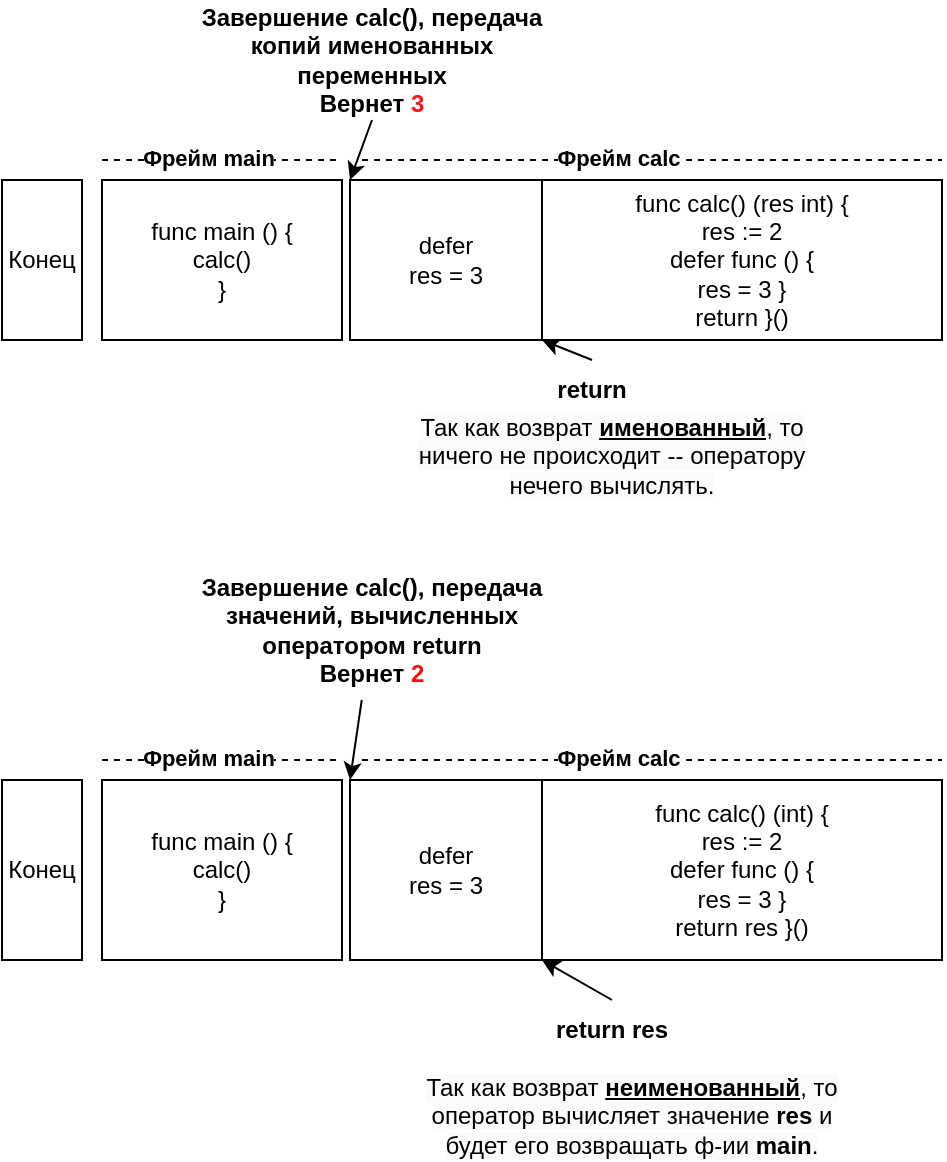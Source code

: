 <mxfile version="26.0.9">
  <diagram name="Страница — 1" id="EKbT9H11xAKmvvaZQ-oD">
    <mxGraphModel dx="830" dy="482" grid="1" gridSize="10" guides="1" tooltips="1" connect="1" arrows="1" fold="1" page="1" pageScale="1" pageWidth="827" pageHeight="1169" math="0" shadow="0">
      <root>
        <mxCell id="0" />
        <mxCell id="1" parent="0" />
        <mxCell id="ARzyhmSnk9Yb6O2nCcPT-1" value="func main () {&lt;div&gt;calc()&lt;/div&gt;&lt;div&gt;}&lt;/div&gt;" style="rounded=0;whiteSpace=wrap;html=1;" parent="1" vertex="1">
          <mxGeometry x="230" y="230" width="120" height="80" as="geometry" />
        </mxCell>
        <mxCell id="ARzyhmSnk9Yb6O2nCcPT-2" value="Конец" style="rounded=0;whiteSpace=wrap;html=1;" parent="1" vertex="1">
          <mxGeometry x="180" y="230" width="40" height="80" as="geometry" />
        </mxCell>
        <mxCell id="ARzyhmSnk9Yb6O2nCcPT-3" value="" style="endArrow=classic;html=1;rounded=0;entryX=1;entryY=1;entryDx=0;entryDy=0;exitX=0.5;exitY=0;exitDx=0;exitDy=0;" parent="1" source="ARzyhmSnk9Yb6O2nCcPT-4" target="ARzyhmSnk9Yb6O2nCcPT-7" edge="1">
          <mxGeometry width="50" height="50" relative="1" as="geometry">
            <mxPoint x="440" y="360" as="sourcePoint" />
            <mxPoint x="389.7" y="308.98" as="targetPoint" />
          </mxGeometry>
        </mxCell>
        <mxCell id="ARzyhmSnk9Yb6O2nCcPT-4" value="&lt;b&gt;return&lt;/b&gt;" style="text;html=1;align=center;verticalAlign=middle;whiteSpace=wrap;rounded=0;" parent="1" vertex="1">
          <mxGeometry x="450" y="320" width="50" height="30" as="geometry" />
        </mxCell>
        <mxCell id="ARzyhmSnk9Yb6O2nCcPT-5" value="&lt;span style=&quot;forced-color-adjust: none; color: rgb(0, 0, 0); font-family: Helvetica; font-size: 12px; font-style: normal; font-variant-ligatures: normal; font-variant-caps: normal; letter-spacing: normal; orphans: 2; text-indent: 0px; text-transform: none; widows: 2; word-spacing: 0px; -webkit-text-stroke-width: 0px; white-space: normal; background-color: rgb(251, 251, 251); text-decoration-thickness: initial; text-decoration-style: initial; text-decoration-color: initial;&quot;&gt;Так как возврат &lt;/span&gt;&lt;span style=&quot;forced-color-adjust: none; color: rgb(0, 0, 0); font-family: Helvetica; font-size: 12px; font-variant-ligatures: normal; font-variant-caps: normal; letter-spacing: normal; orphans: 2; text-indent: 0px; text-transform: none; widows: 2; word-spacing: 0px; -webkit-text-stroke-width: 0px; white-space: normal; background-color: rgb(251, 251, 251); text-decoration-thickness: initial; text-decoration-style: initial; text-decoration-color: initial;&quot;&gt;&lt;b style=&quot;&quot;&gt;&lt;u style=&quot;&quot;&gt;именованный&lt;/u&gt;&lt;/b&gt;&lt;/span&gt;&lt;span style=&quot;forced-color-adjust: none; color: rgb(0, 0, 0); font-family: Helvetica; font-size: 12px; font-style: normal; font-variant-ligatures: normal; font-variant-caps: normal; letter-spacing: normal; orphans: 2; text-indent: 0px; text-transform: none; widows: 2; word-spacing: 0px; -webkit-text-stroke-width: 0px; white-space: normal; background-color: rgb(251, 251, 251); text-decoration-thickness: initial; text-decoration-style: initial; text-decoration-color: initial;&quot;&gt;, то ничего не происходит -- оператору нечего вычислять.&lt;/span&gt;" style="text;whiteSpace=wrap;html=1;align=center;" parent="1" vertex="1">
          <mxGeometry x="370" y="340" width="230" height="40" as="geometry" />
        </mxCell>
        <mxCell id="ARzyhmSnk9Yb6O2nCcPT-6" value="func calc() (res int) {&lt;div&gt;res := 2&lt;/div&gt;&lt;div&gt;defer func () {&lt;div&gt;res = 3&amp;nbsp;&lt;span style=&quot;background-color: transparent; color: light-dark(rgb(0, 0, 0), rgb(255, 255, 255));&quot;&gt;}&lt;/span&gt;&lt;/div&gt;&lt;/div&gt;&lt;div&gt;return&amp;nbsp;&lt;span style=&quot;background-color: transparent; color: light-dark(rgb(0, 0, 0), rgb(255, 255, 255));&quot;&gt;}()&lt;/span&gt;&lt;/div&gt;" style="rounded=0;whiteSpace=wrap;html=1;" parent="1" vertex="1">
          <mxGeometry x="450" y="230" width="200" height="80" as="geometry" />
        </mxCell>
        <mxCell id="ARzyhmSnk9Yb6O2nCcPT-7" value="defer&lt;br&gt;&lt;span style=&quot;background-color: transparent; color: light-dark(rgb(0, 0, 0), rgb(255, 255, 255));&quot;&gt;res = 3&lt;/span&gt;" style="rounded=0;whiteSpace=wrap;html=1;" parent="1" vertex="1">
          <mxGeometry x="354" y="230" width="96" height="80" as="geometry" />
        </mxCell>
        <mxCell id="ARzyhmSnk9Yb6O2nCcPT-8" value="" style="endArrow=classic;html=1;rounded=0;entryX=0;entryY=0;entryDx=0;entryDy=0;exitX=0.5;exitY=1;exitDx=0;exitDy=0;" parent="1" source="ARzyhmSnk9Yb6O2nCcPT-9" target="ARzyhmSnk9Yb6O2nCcPT-7" edge="1">
          <mxGeometry width="50" height="50" relative="1" as="geometry">
            <mxPoint x="360" y="200" as="sourcePoint" />
            <mxPoint x="354" y="250" as="targetPoint" />
          </mxGeometry>
        </mxCell>
        <mxCell id="ARzyhmSnk9Yb6O2nCcPT-9" value="&lt;b&gt;Завершение calc(), передача копий именованных переменных&lt;/b&gt;&lt;div&gt;&lt;b&gt;Вернет &lt;font style=&quot;color: rgb(255, 20, 20);&quot;&gt;3&lt;/font&gt;&lt;/b&gt;&lt;/div&gt;" style="text;html=1;align=center;verticalAlign=middle;whiteSpace=wrap;rounded=0;" parent="1" vertex="1">
          <mxGeometry x="270" y="140" width="190" height="60" as="geometry" />
        </mxCell>
        <mxCell id="ARzyhmSnk9Yb6O2nCcPT-10" value="func main () {&lt;div&gt;calc()&lt;/div&gt;&lt;div&gt;}&lt;/div&gt;" style="rounded=0;whiteSpace=wrap;html=1;" parent="1" vertex="1">
          <mxGeometry x="230" y="530" width="120" height="90" as="geometry" />
        </mxCell>
        <mxCell id="ARzyhmSnk9Yb6O2nCcPT-11" value="Конец" style="rounded=0;whiteSpace=wrap;html=1;" parent="1" vertex="1">
          <mxGeometry x="180" y="530" width="40" height="90" as="geometry" />
        </mxCell>
        <mxCell id="ARzyhmSnk9Yb6O2nCcPT-12" value="" style="endArrow=classic;html=1;rounded=0;entryX=0;entryY=1;entryDx=0;entryDy=0;exitX=0.5;exitY=0;exitDx=0;exitDy=0;" parent="1" source="ARzyhmSnk9Yb6O2nCcPT-13" target="ARzyhmSnk9Yb6O2nCcPT-15" edge="1">
          <mxGeometry width="50" height="50" relative="1" as="geometry">
            <mxPoint x="440" y="640" as="sourcePoint" />
            <mxPoint x="389.7" y="588.98" as="targetPoint" />
          </mxGeometry>
        </mxCell>
        <mxCell id="ARzyhmSnk9Yb6O2nCcPT-13" value="&lt;b&gt;return res&lt;/b&gt;" style="text;html=1;align=center;verticalAlign=middle;whiteSpace=wrap;rounded=0;" parent="1" vertex="1">
          <mxGeometry x="455" y="640" width="60" height="30" as="geometry" />
        </mxCell>
        <mxCell id="ARzyhmSnk9Yb6O2nCcPT-14" value="&lt;span style=&quot;forced-color-adjust: none; color: rgb(0, 0, 0); font-family: Helvetica; font-size: 12px; font-style: normal; font-variant-ligatures: normal; font-variant-caps: normal; letter-spacing: normal; orphans: 2; text-indent: 0px; text-transform: none; widows: 2; word-spacing: 0px; -webkit-text-stroke-width: 0px; white-space: normal; background-color: rgb(251, 251, 251); text-decoration-thickness: initial; text-decoration-style: initial; text-decoration-color: initial;&quot;&gt;Так как возврат &lt;b&gt;&lt;u&gt;неименованный&lt;/u&gt;&lt;/b&gt;, то оператор вычисляет значение &lt;b&gt;res &lt;/b&gt;и будет его возвращать ф-ии &lt;b&gt;main&lt;/b&gt;.&lt;/span&gt;" style="text;whiteSpace=wrap;html=1;align=center;" parent="1" vertex="1">
          <mxGeometry x="380" y="670" width="230" height="40" as="geometry" />
        </mxCell>
        <mxCell id="ARzyhmSnk9Yb6O2nCcPT-15" value="func calc() (int) {&lt;div&gt;res := 2&lt;/div&gt;&lt;div&gt;defer func () {&lt;div&gt;res = 3&amp;nbsp;&lt;span style=&quot;background-color: transparent; color: light-dark(rgb(0, 0, 0), rgb(255, 255, 255));&quot;&gt;}&lt;/span&gt;&lt;/div&gt;&lt;/div&gt;&lt;div&gt;return res&amp;nbsp;&lt;span style=&quot;background-color: transparent; color: light-dark(rgb(0, 0, 0), rgb(255, 255, 255));&quot;&gt;}()&lt;/span&gt;&lt;/div&gt;" style="rounded=0;whiteSpace=wrap;html=1;" parent="1" vertex="1">
          <mxGeometry x="450" y="530" width="200" height="90" as="geometry" />
        </mxCell>
        <mxCell id="ARzyhmSnk9Yb6O2nCcPT-16" value="defer&lt;br&gt;&lt;span style=&quot;background-color: transparent; color: light-dark(rgb(0, 0, 0), rgb(255, 255, 255));&quot;&gt;res = 3&lt;/span&gt;" style="rounded=0;whiteSpace=wrap;html=1;" parent="1" vertex="1">
          <mxGeometry x="354" y="530" width="96" height="90" as="geometry" />
        </mxCell>
        <mxCell id="ARzyhmSnk9Yb6O2nCcPT-17" value="" style="endArrow=classic;html=1;rounded=0;entryX=1;entryY=1;entryDx=0;entryDy=0;" parent="1" source="ARzyhmSnk9Yb6O2nCcPT-18" edge="1">
          <mxGeometry width="50" height="50" relative="1" as="geometry">
            <mxPoint x="360" y="480" as="sourcePoint" />
            <mxPoint x="354" y="530" as="targetPoint" />
          </mxGeometry>
        </mxCell>
        <mxCell id="ARzyhmSnk9Yb6O2nCcPT-18" value="&lt;b&gt;Завершение calc(), передача значений, вычисленных оператором return&lt;/b&gt;&lt;div&gt;&lt;b&gt;Вернет &lt;font style=&quot;color: rgb(255, 10, 10);&quot;&gt;2&lt;/font&gt;&lt;/b&gt;&lt;/div&gt;" style="text;html=1;align=center;verticalAlign=middle;whiteSpace=wrap;rounded=0;" parent="1" vertex="1">
          <mxGeometry x="270" y="420" width="190" height="70" as="geometry" />
        </mxCell>
        <mxCell id="ARzyhmSnk9Yb6O2nCcPT-19" value="" style="endArrow=none;dashed=1;html=1;rounded=0;" parent="1" edge="1">
          <mxGeometry width="50" height="50" relative="1" as="geometry">
            <mxPoint x="360" y="520" as="sourcePoint" />
            <mxPoint x="650" y="520" as="targetPoint" />
          </mxGeometry>
        </mxCell>
        <mxCell id="ARzyhmSnk9Yb6O2nCcPT-20" value="&lt;b&gt;Фрейм calc&lt;/b&gt;" style="edgeLabel;html=1;align=center;verticalAlign=middle;resizable=0;points=[];" parent="ARzyhmSnk9Yb6O2nCcPT-19" vertex="1" connectable="0">
          <mxGeometry x="-0.116" y="1" relative="1" as="geometry">
            <mxPoint as="offset" />
          </mxGeometry>
        </mxCell>
        <mxCell id="ARzyhmSnk9Yb6O2nCcPT-21" value="" style="endArrow=none;dashed=1;html=1;rounded=0;" parent="1" edge="1">
          <mxGeometry width="50" height="50" relative="1" as="geometry">
            <mxPoint x="230" y="520" as="sourcePoint" />
            <mxPoint x="350" y="520" as="targetPoint" />
          </mxGeometry>
        </mxCell>
        <mxCell id="ARzyhmSnk9Yb6O2nCcPT-22" value="&lt;b&gt;Фрейм main&lt;/b&gt;" style="edgeLabel;html=1;align=center;verticalAlign=middle;resizable=0;points=[];" parent="ARzyhmSnk9Yb6O2nCcPT-21" vertex="1" connectable="0">
          <mxGeometry x="-0.116" y="1" relative="1" as="geometry">
            <mxPoint as="offset" />
          </mxGeometry>
        </mxCell>
        <mxCell id="OGVxjYpcanC9l8Psu63y-5" value="" style="endArrow=none;dashed=1;html=1;rounded=0;" edge="1" parent="1">
          <mxGeometry width="50" height="50" relative="1" as="geometry">
            <mxPoint x="360" y="220" as="sourcePoint" />
            <mxPoint x="650" y="220" as="targetPoint" />
          </mxGeometry>
        </mxCell>
        <mxCell id="OGVxjYpcanC9l8Psu63y-6" value="&lt;b&gt;Фрейм calc&lt;/b&gt;" style="edgeLabel;html=1;align=center;verticalAlign=middle;resizable=0;points=[];" vertex="1" connectable="0" parent="OGVxjYpcanC9l8Psu63y-5">
          <mxGeometry x="-0.116" y="1" relative="1" as="geometry">
            <mxPoint as="offset" />
          </mxGeometry>
        </mxCell>
        <mxCell id="OGVxjYpcanC9l8Psu63y-7" value="" style="endArrow=none;dashed=1;html=1;rounded=0;" edge="1" parent="1">
          <mxGeometry width="50" height="50" relative="1" as="geometry">
            <mxPoint x="230" y="220" as="sourcePoint" />
            <mxPoint x="350" y="220" as="targetPoint" />
          </mxGeometry>
        </mxCell>
        <mxCell id="OGVxjYpcanC9l8Psu63y-8" value="&lt;b&gt;Фрейм main&lt;/b&gt;" style="edgeLabel;html=1;align=center;verticalAlign=middle;resizable=0;points=[];" vertex="1" connectable="0" parent="OGVxjYpcanC9l8Psu63y-7">
          <mxGeometry x="-0.116" y="1" relative="1" as="geometry">
            <mxPoint as="offset" />
          </mxGeometry>
        </mxCell>
      </root>
    </mxGraphModel>
  </diagram>
</mxfile>
